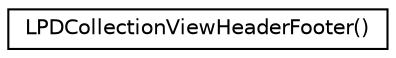 digraph "Graphical Class Hierarchy"
{
  edge [fontname="Helvetica",fontsize="10",labelfontname="Helvetica",labelfontsize="10"];
  node [fontname="Helvetica",fontsize="10",shape=record];
  rankdir="LR";
  Node0 [label="LPDCollectionViewHeaderFooter()",height=0.2,width=0.4,color="black", fillcolor="white", style="filled",URL="$category_l_p_d_collection_view_header_footer_07_08.html"];
}
